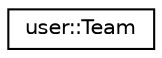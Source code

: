 digraph "Gráfico de Hierarquia de Classes"
{
  edge [fontname="Helvetica",fontsize="10",labelfontname="Helvetica",labelfontsize="10"];
  node [fontname="Helvetica",fontsize="10",shape=record];
  rankdir="LR";
  Node0 [label="user::Team",height=0.2,width=0.4,color="black", fillcolor="white", style="filled",URL="$classuser_1_1Team.html",tooltip="Classe que gerencia a equipe de funcionários da loja. "];
}
